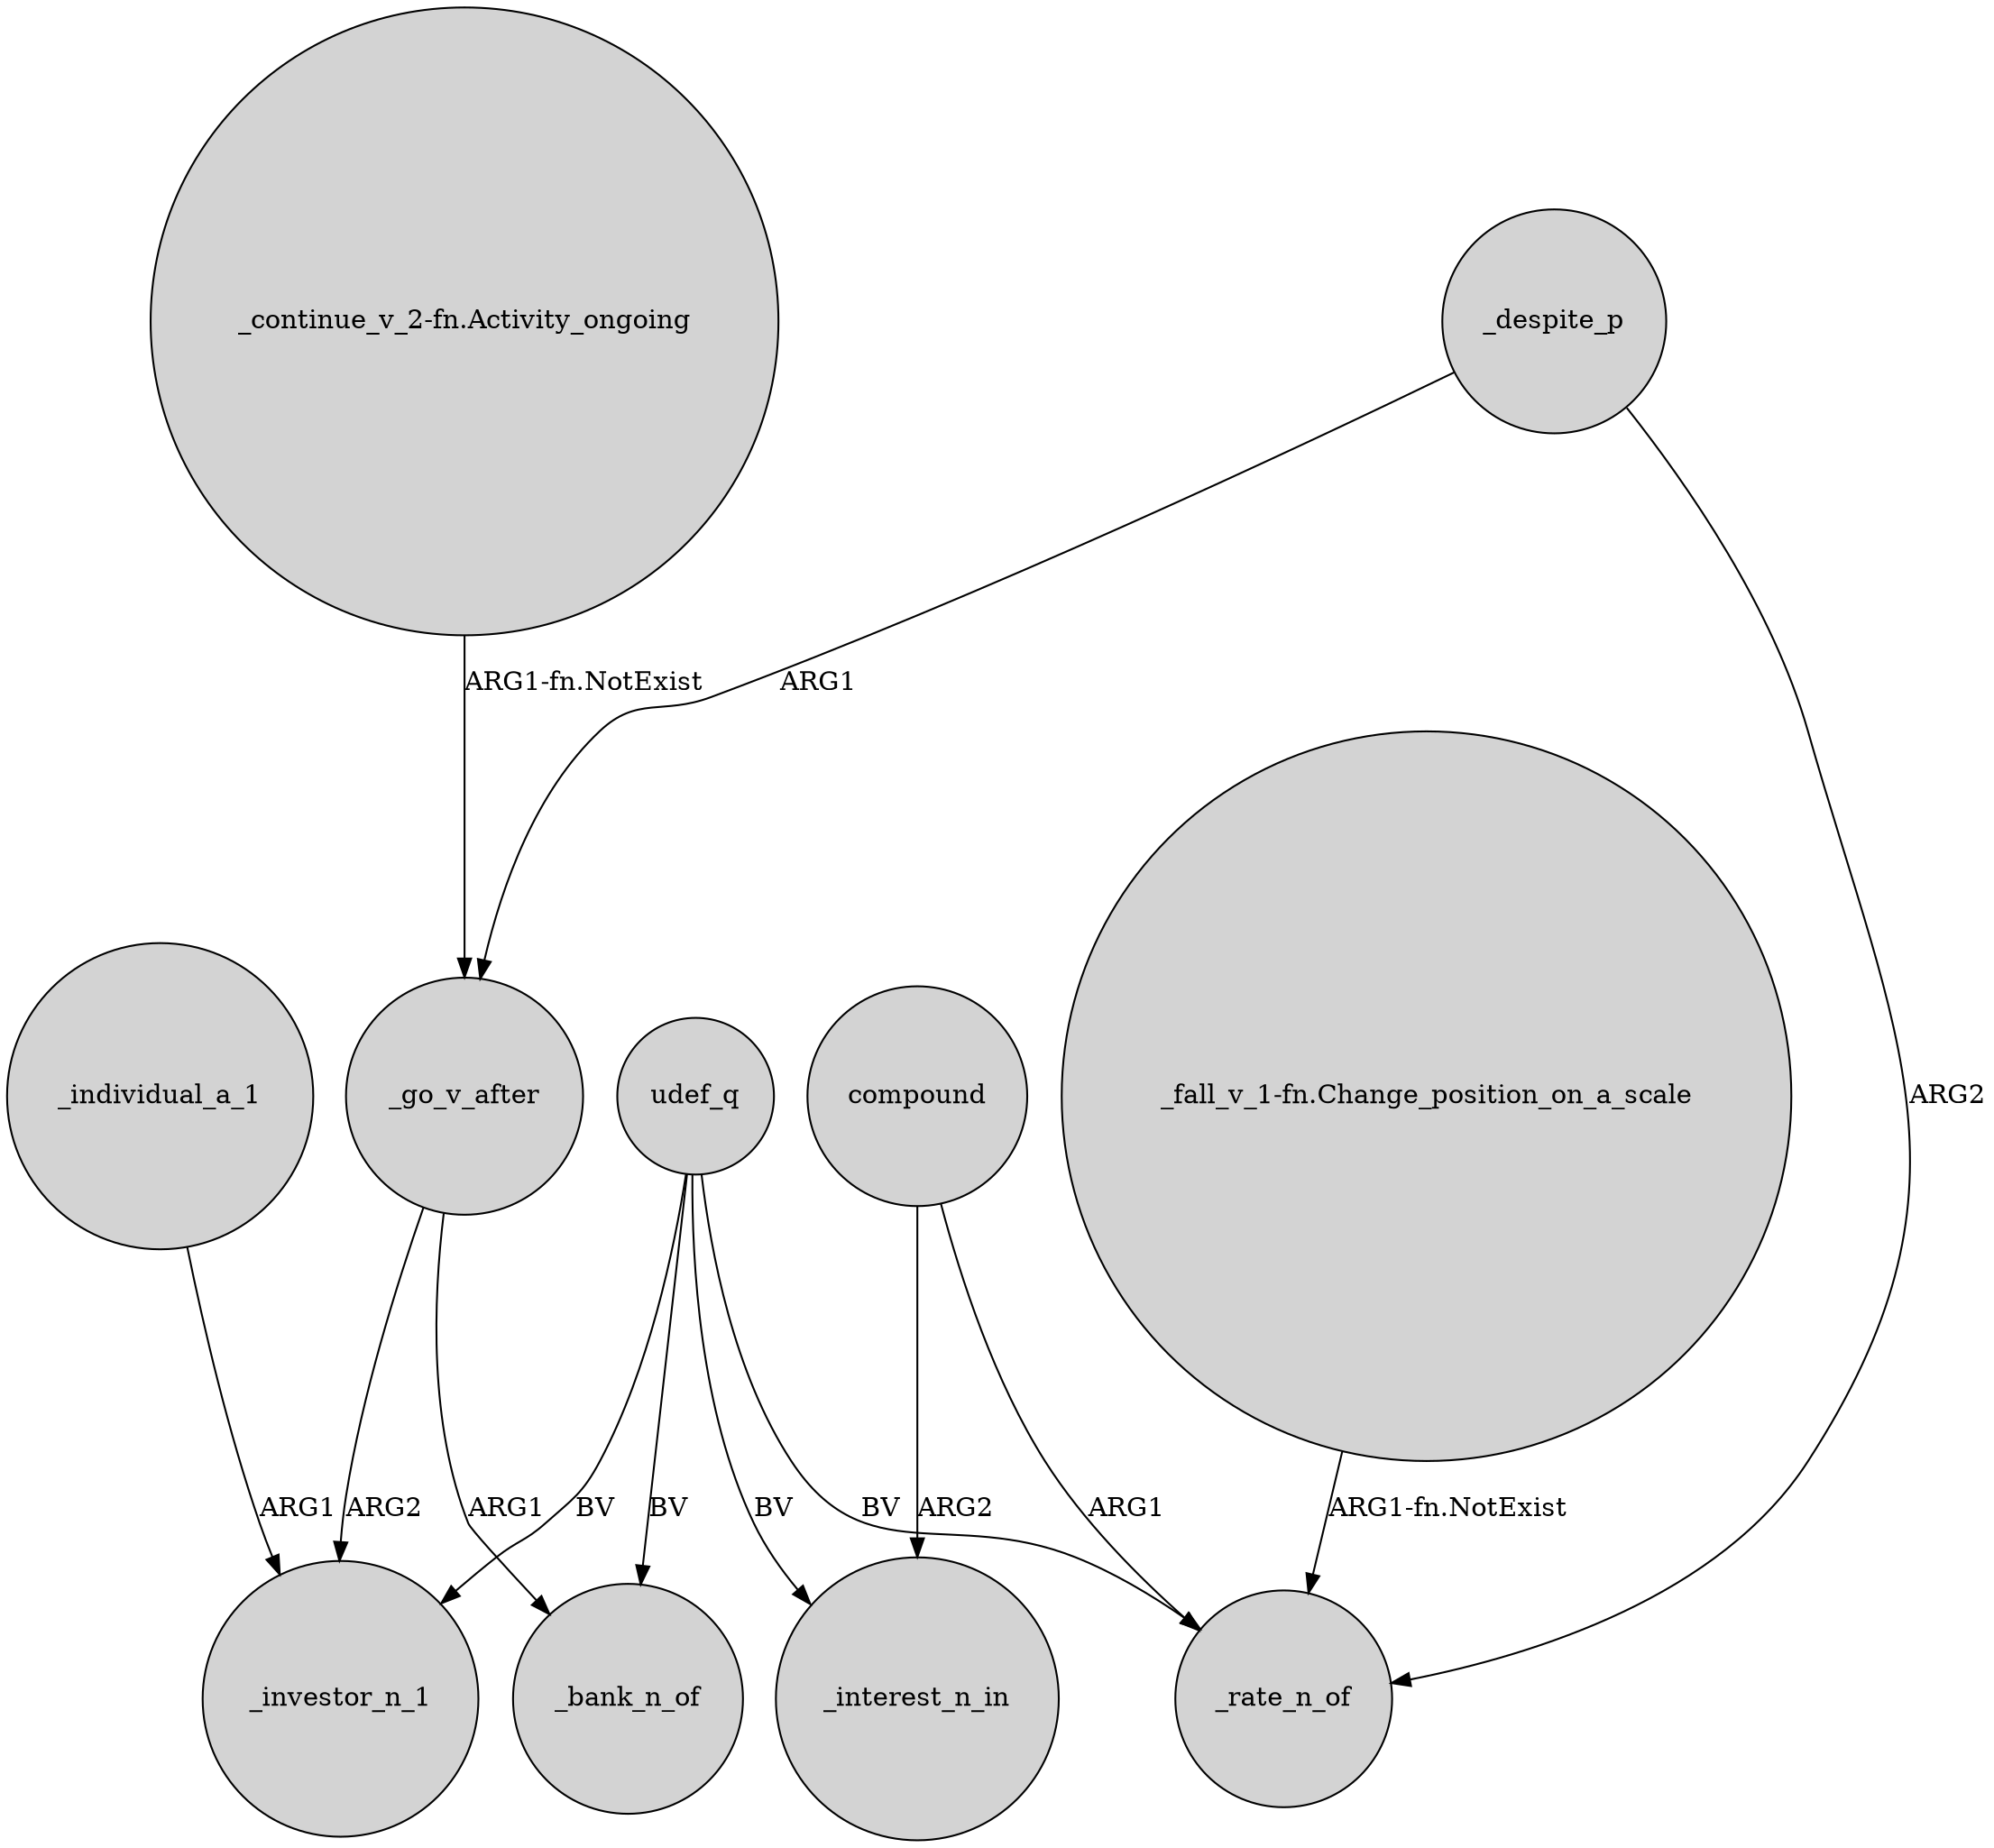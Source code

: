 digraph {
	node [shape=circle style=filled]
	_go_v_after -> _investor_n_1 [label=ARG2]
	compound -> _rate_n_of [label=ARG1]
	udef_q -> _rate_n_of [label=BV]
	_go_v_after -> _bank_n_of [label=ARG1]
	_individual_a_1 -> _investor_n_1 [label=ARG1]
	_despite_p -> _go_v_after [label=ARG1]
	"_fall_v_1-fn.Change_position_on_a_scale" -> _rate_n_of [label="ARG1-fn.NotExist"]
	udef_q -> _interest_n_in [label=BV]
	"_continue_v_2-fn.Activity_ongoing" -> _go_v_after [label="ARG1-fn.NotExist"]
	udef_q -> _investor_n_1 [label=BV]
	compound -> _interest_n_in [label=ARG2]
	udef_q -> _bank_n_of [label=BV]
	_despite_p -> _rate_n_of [label=ARG2]
}
